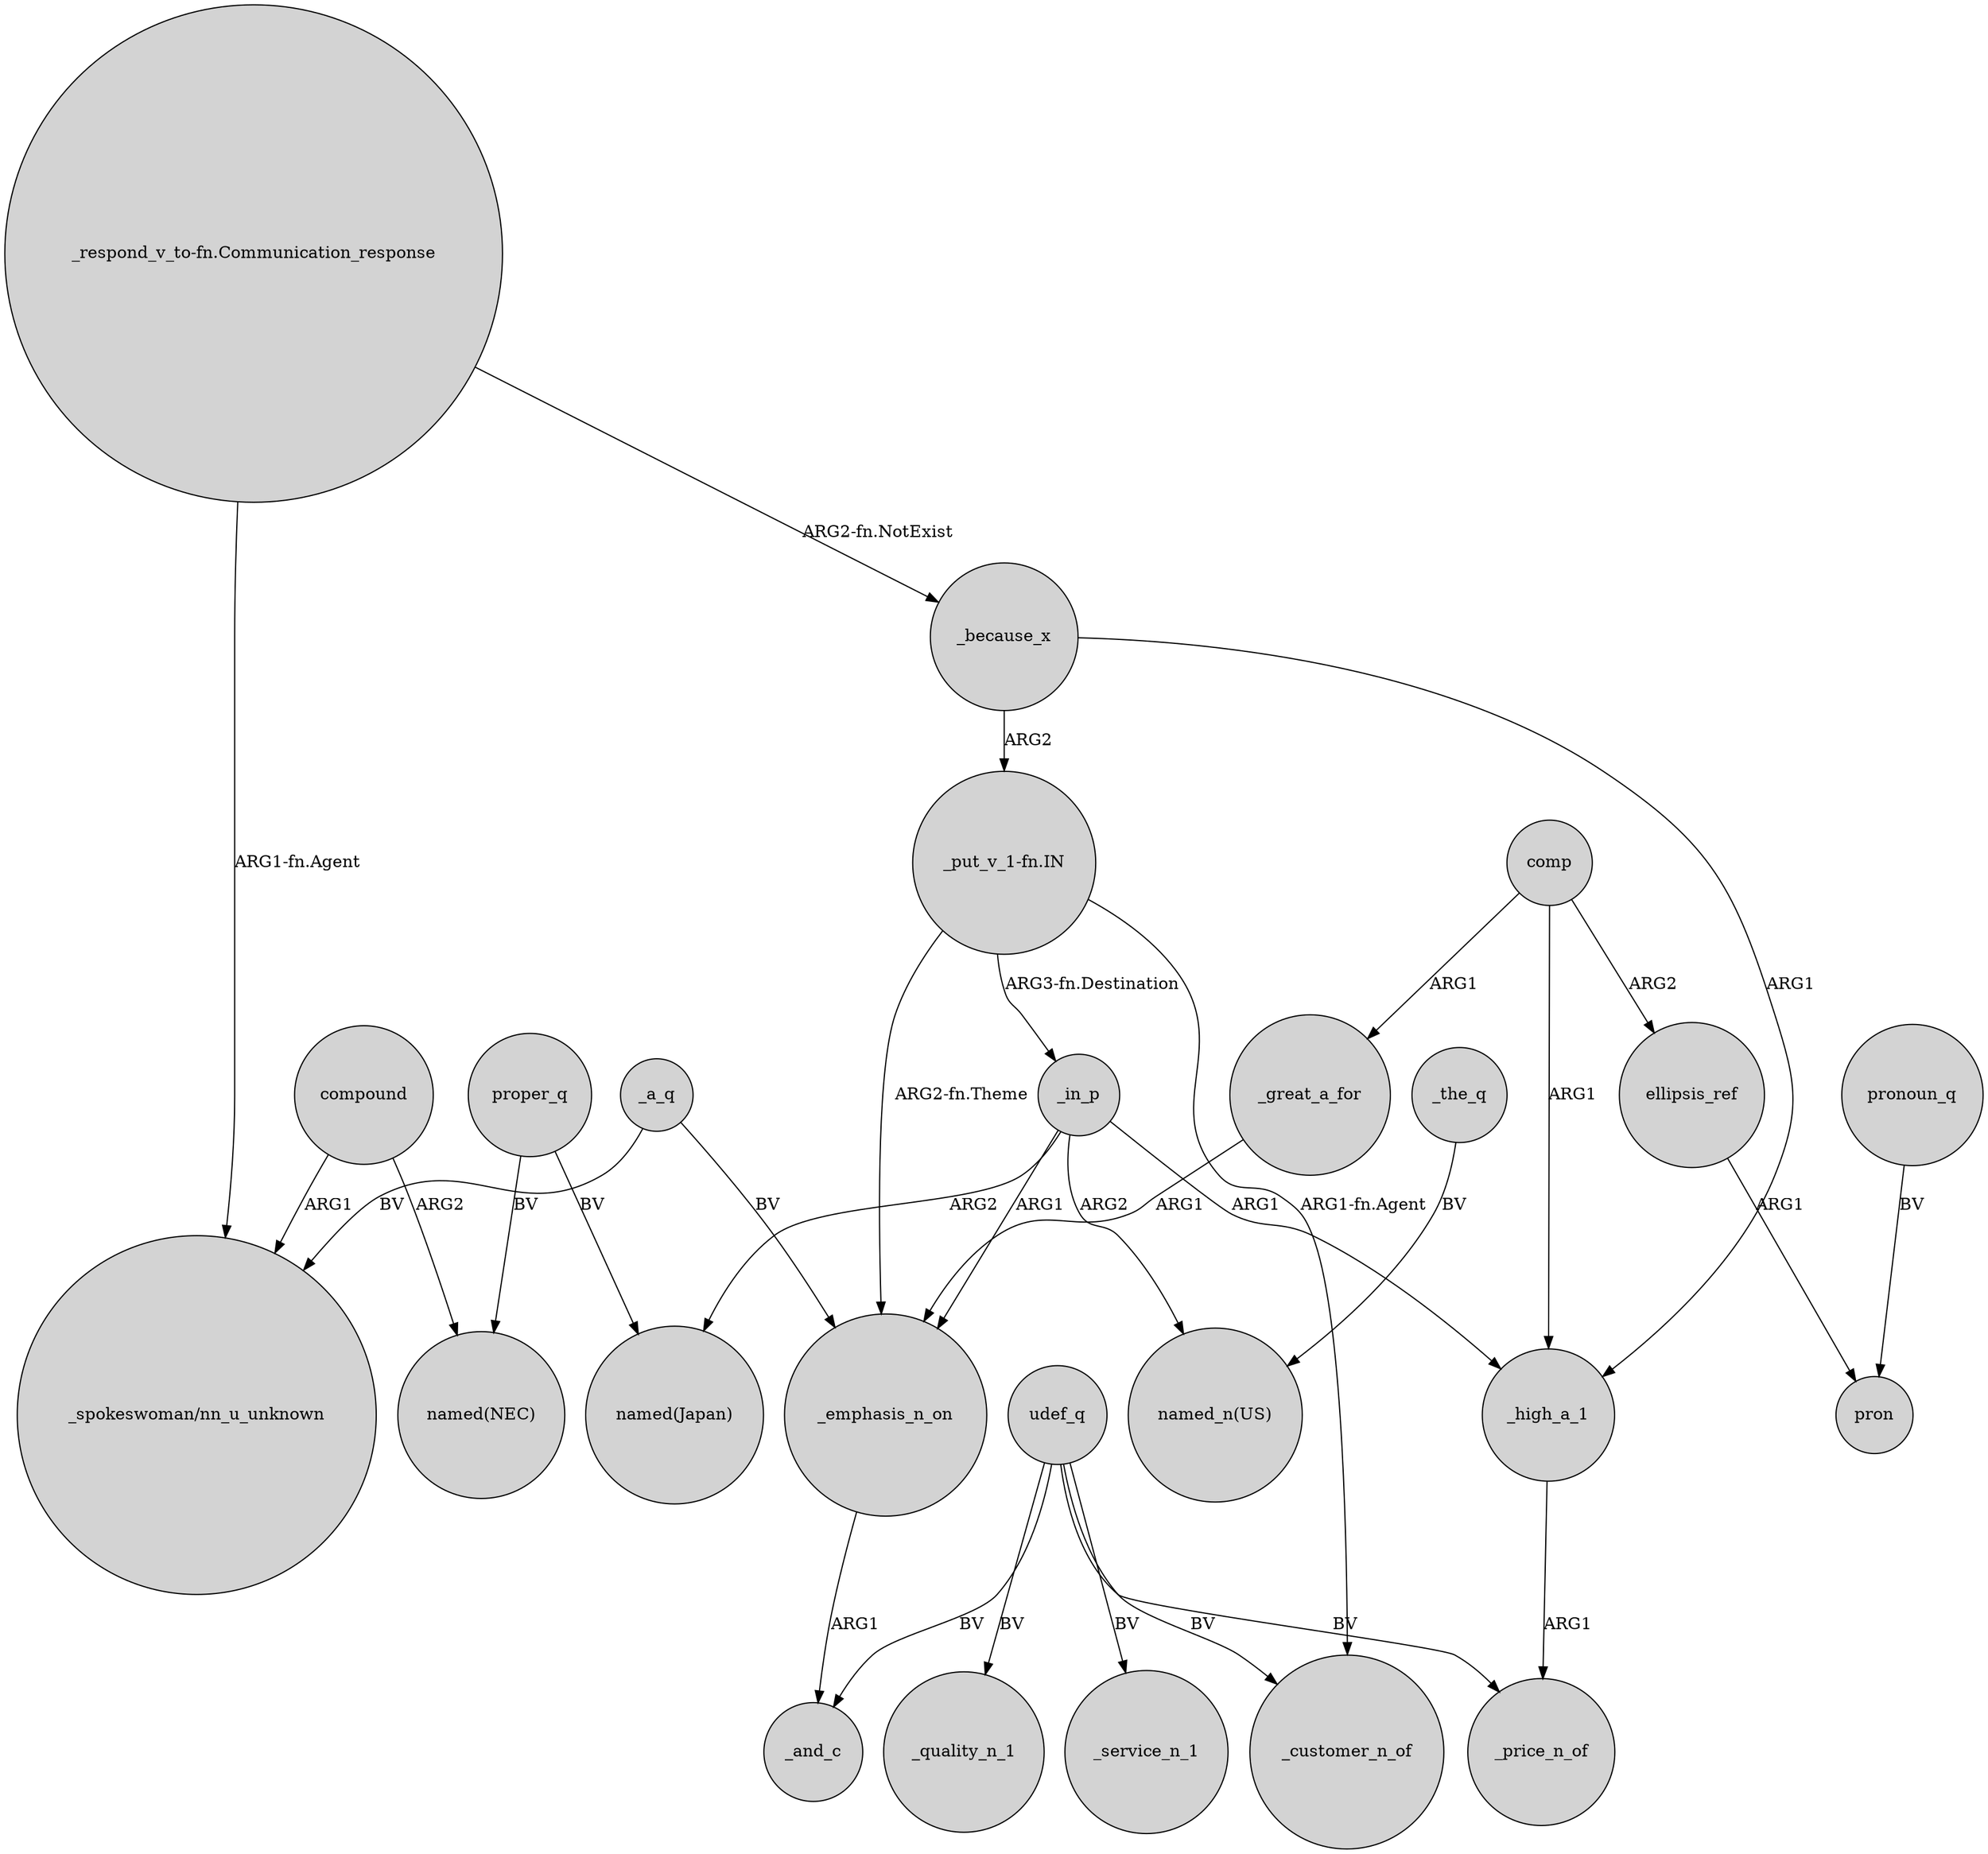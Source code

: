 digraph {
	node [shape=circle style=filled]
	proper_q -> "named(NEC)" [label=BV]
	udef_q -> _quality_n_1 [label=BV]
	udef_q -> _price_n_of [label=BV]
	comp -> ellipsis_ref [label=ARG2]
	_great_a_for -> _emphasis_n_on [label=ARG1]
	_a_q -> "_spokeswoman/nn_u_unknown" [label=BV]
	"_put_v_1-fn.IN" -> _in_p [label="ARG3-fn.Destination"]
	ellipsis_ref -> pron [label=ARG1]
	compound -> "named(NEC)" [label=ARG2]
	comp -> _high_a_1 [label=ARG1]
	"_put_v_1-fn.IN" -> _emphasis_n_on [label="ARG2-fn.Theme"]
	_a_q -> _emphasis_n_on [label=BV]
	"_put_v_1-fn.IN" -> _customer_n_of [label="ARG1-fn.Agent"]
	_in_p -> "named_n(US)" [label=ARG2]
	proper_q -> "named(Japan)" [label=BV]
	comp -> _great_a_for [label=ARG1]
	_the_q -> "named_n(US)" [label=BV]
	_because_x -> _high_a_1 [label=ARG1]
	pronoun_q -> pron [label=BV]
	"_respond_v_to-fn.Communication_response" -> _because_x [label="ARG2-fn.NotExist"]
	_high_a_1 -> _price_n_of [label=ARG1]
	udef_q -> _service_n_1 [label=BV]
	_emphasis_n_on -> _and_c [label=ARG1]
	udef_q -> _customer_n_of [label=BV]
	compound -> "_spokeswoman/nn_u_unknown" [label=ARG1]
	_because_x -> "_put_v_1-fn.IN" [label=ARG2]
	_in_p -> _emphasis_n_on [label=ARG1]
	"_respond_v_to-fn.Communication_response" -> "_spokeswoman/nn_u_unknown" [label="ARG1-fn.Agent"]
	udef_q -> _and_c [label=BV]
	_in_p -> "named(Japan)" [label=ARG2]
	_in_p -> _high_a_1 [label=ARG1]
}
